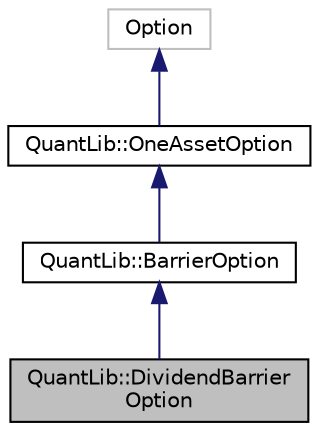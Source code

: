 digraph "QuantLib::DividendBarrierOption"
{
  edge [fontname="Helvetica",fontsize="10",labelfontname="Helvetica",labelfontsize="10"];
  node [fontname="Helvetica",fontsize="10",shape=record];
  Node1 [label="QuantLib::DividendBarrier\lOption",height=0.2,width=0.4,color="black", fillcolor="grey75", style="filled", fontcolor="black"];
  Node2 -> Node1 [dir="back",color="midnightblue",fontsize="10",style="solid"];
  Node2 [label="QuantLib::BarrierOption",height=0.2,width=0.4,color="black", fillcolor="white", style="filled",URL="$class_quant_lib_1_1_barrier_option.html",tooltip="Barrier option on a single asset. "];
  Node3 -> Node2 [dir="back",color="midnightblue",fontsize="10",style="solid"];
  Node3 [label="QuantLib::OneAssetOption",height=0.2,width=0.4,color="black", fillcolor="white", style="filled",URL="$class_quant_lib_1_1_one_asset_option.html",tooltip="Base class for options on a single asset. "];
  Node4 -> Node3 [dir="back",color="midnightblue",fontsize="10",style="solid"];
  Node4 [label="Option",height=0.2,width=0.4,color="grey75", fillcolor="white", style="filled"];
}
